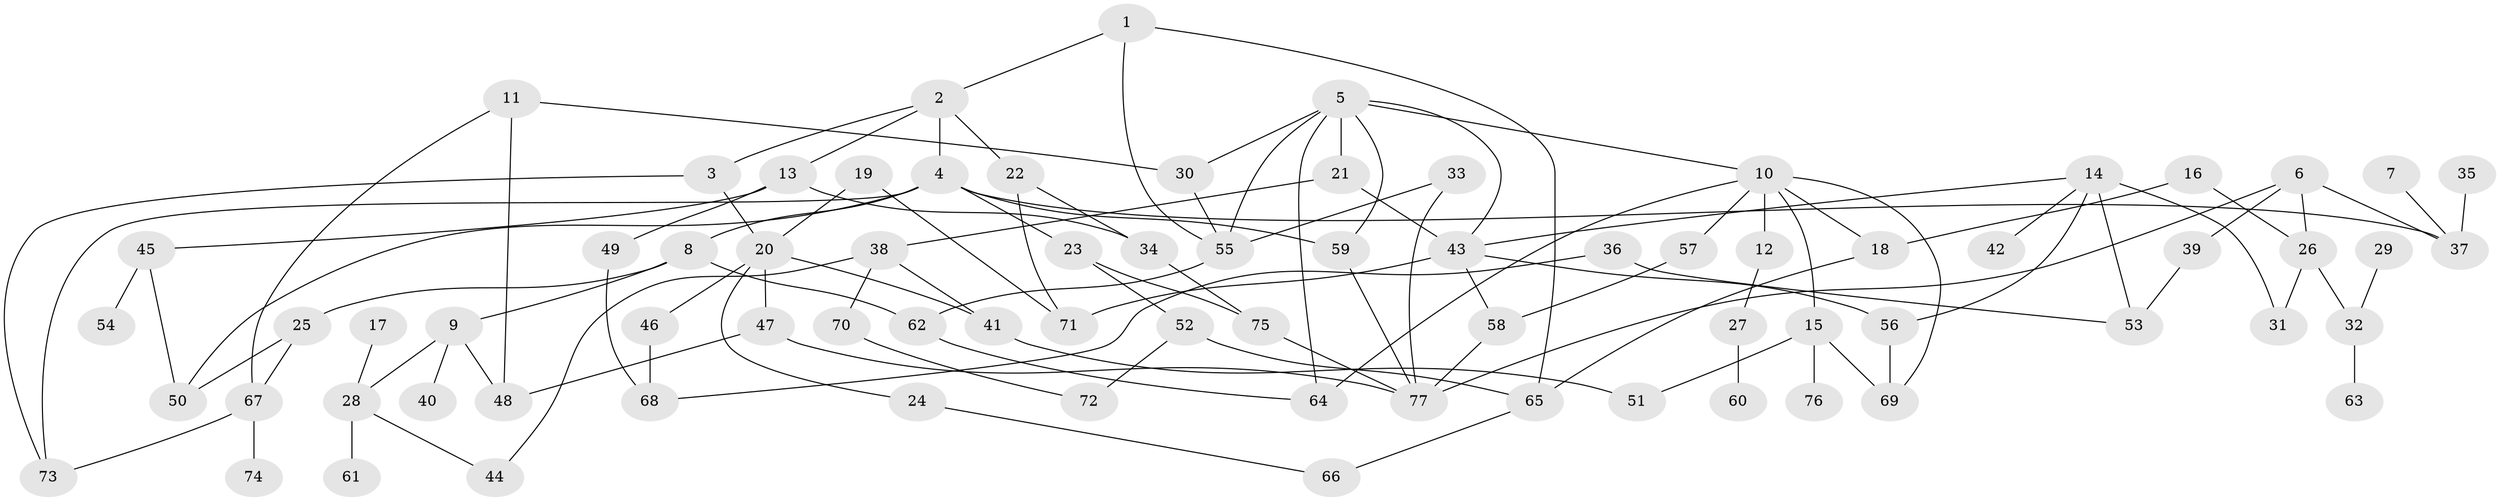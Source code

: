 // original degree distribution, {3: 0.2578125, 4: 0.1171875, 6: 0.0078125, 5: 0.0703125, 7: 0.0234375, 1: 0.2265625, 2: 0.296875}
// Generated by graph-tools (version 1.1) at 2025/36/03/04/25 23:36:02]
// undirected, 77 vertices, 114 edges
graph export_dot {
  node [color=gray90,style=filled];
  1;
  2;
  3;
  4;
  5;
  6;
  7;
  8;
  9;
  10;
  11;
  12;
  13;
  14;
  15;
  16;
  17;
  18;
  19;
  20;
  21;
  22;
  23;
  24;
  25;
  26;
  27;
  28;
  29;
  30;
  31;
  32;
  33;
  34;
  35;
  36;
  37;
  38;
  39;
  40;
  41;
  42;
  43;
  44;
  45;
  46;
  47;
  48;
  49;
  50;
  51;
  52;
  53;
  54;
  55;
  56;
  57;
  58;
  59;
  60;
  61;
  62;
  63;
  64;
  65;
  66;
  67;
  68;
  69;
  70;
  71;
  72;
  73;
  74;
  75;
  76;
  77;
  1 -- 2 [weight=1.0];
  1 -- 55 [weight=1.0];
  1 -- 65 [weight=1.0];
  2 -- 3 [weight=1.0];
  2 -- 4 [weight=1.0];
  2 -- 13 [weight=1.0];
  2 -- 22 [weight=1.0];
  3 -- 20 [weight=1.0];
  3 -- 73 [weight=1.0];
  4 -- 8 [weight=1.0];
  4 -- 23 [weight=1.0];
  4 -- 37 [weight=1.0];
  4 -- 50 [weight=1.0];
  4 -- 59 [weight=1.0];
  4 -- 73 [weight=1.0];
  5 -- 10 [weight=1.0];
  5 -- 21 [weight=1.0];
  5 -- 30 [weight=1.0];
  5 -- 43 [weight=1.0];
  5 -- 55 [weight=1.0];
  5 -- 59 [weight=1.0];
  5 -- 64 [weight=1.0];
  6 -- 26 [weight=1.0];
  6 -- 37 [weight=1.0];
  6 -- 39 [weight=1.0];
  6 -- 77 [weight=1.0];
  7 -- 37 [weight=1.0];
  8 -- 9 [weight=1.0];
  8 -- 25 [weight=1.0];
  8 -- 62 [weight=1.0];
  9 -- 28 [weight=1.0];
  9 -- 40 [weight=1.0];
  9 -- 48 [weight=1.0];
  10 -- 12 [weight=1.0];
  10 -- 15 [weight=1.0];
  10 -- 18 [weight=1.0];
  10 -- 57 [weight=1.0];
  10 -- 64 [weight=1.0];
  10 -- 69 [weight=1.0];
  11 -- 30 [weight=1.0];
  11 -- 48 [weight=1.0];
  11 -- 67 [weight=1.0];
  12 -- 27 [weight=1.0];
  13 -- 34 [weight=1.0];
  13 -- 45 [weight=1.0];
  13 -- 49 [weight=1.0];
  14 -- 31 [weight=1.0];
  14 -- 42 [weight=1.0];
  14 -- 43 [weight=1.0];
  14 -- 53 [weight=1.0];
  14 -- 56 [weight=1.0];
  15 -- 51 [weight=1.0];
  15 -- 69 [weight=1.0];
  15 -- 76 [weight=1.0];
  16 -- 18 [weight=1.0];
  16 -- 26 [weight=1.0];
  17 -- 28 [weight=1.0];
  18 -- 65 [weight=1.0];
  19 -- 20 [weight=1.0];
  19 -- 71 [weight=1.0];
  20 -- 24 [weight=1.0];
  20 -- 41 [weight=1.0];
  20 -- 46 [weight=1.0];
  20 -- 47 [weight=1.0];
  21 -- 38 [weight=1.0];
  21 -- 43 [weight=1.0];
  22 -- 34 [weight=1.0];
  22 -- 71 [weight=2.0];
  23 -- 52 [weight=1.0];
  23 -- 75 [weight=1.0];
  24 -- 66 [weight=1.0];
  25 -- 50 [weight=1.0];
  25 -- 67 [weight=1.0];
  26 -- 31 [weight=2.0];
  26 -- 32 [weight=2.0];
  27 -- 60 [weight=1.0];
  28 -- 44 [weight=1.0];
  28 -- 61 [weight=1.0];
  29 -- 32 [weight=1.0];
  30 -- 55 [weight=1.0];
  32 -- 63 [weight=1.0];
  33 -- 55 [weight=1.0];
  33 -- 77 [weight=1.0];
  34 -- 75 [weight=1.0];
  35 -- 37 [weight=1.0];
  36 -- 53 [weight=1.0];
  36 -- 68 [weight=1.0];
  38 -- 41 [weight=1.0];
  38 -- 44 [weight=1.0];
  38 -- 70 [weight=1.0];
  39 -- 53 [weight=1.0];
  41 -- 51 [weight=1.0];
  43 -- 56 [weight=1.0];
  43 -- 58 [weight=1.0];
  43 -- 71 [weight=1.0];
  45 -- 50 [weight=1.0];
  45 -- 54 [weight=1.0];
  46 -- 68 [weight=1.0];
  47 -- 48 [weight=1.0];
  47 -- 77 [weight=1.0];
  49 -- 68 [weight=1.0];
  52 -- 65 [weight=1.0];
  52 -- 72 [weight=1.0];
  55 -- 62 [weight=1.0];
  56 -- 69 [weight=1.0];
  57 -- 58 [weight=1.0];
  58 -- 77 [weight=1.0];
  59 -- 77 [weight=1.0];
  62 -- 64 [weight=1.0];
  65 -- 66 [weight=1.0];
  67 -- 73 [weight=1.0];
  67 -- 74 [weight=1.0];
  70 -- 72 [weight=1.0];
  75 -- 77 [weight=1.0];
}
